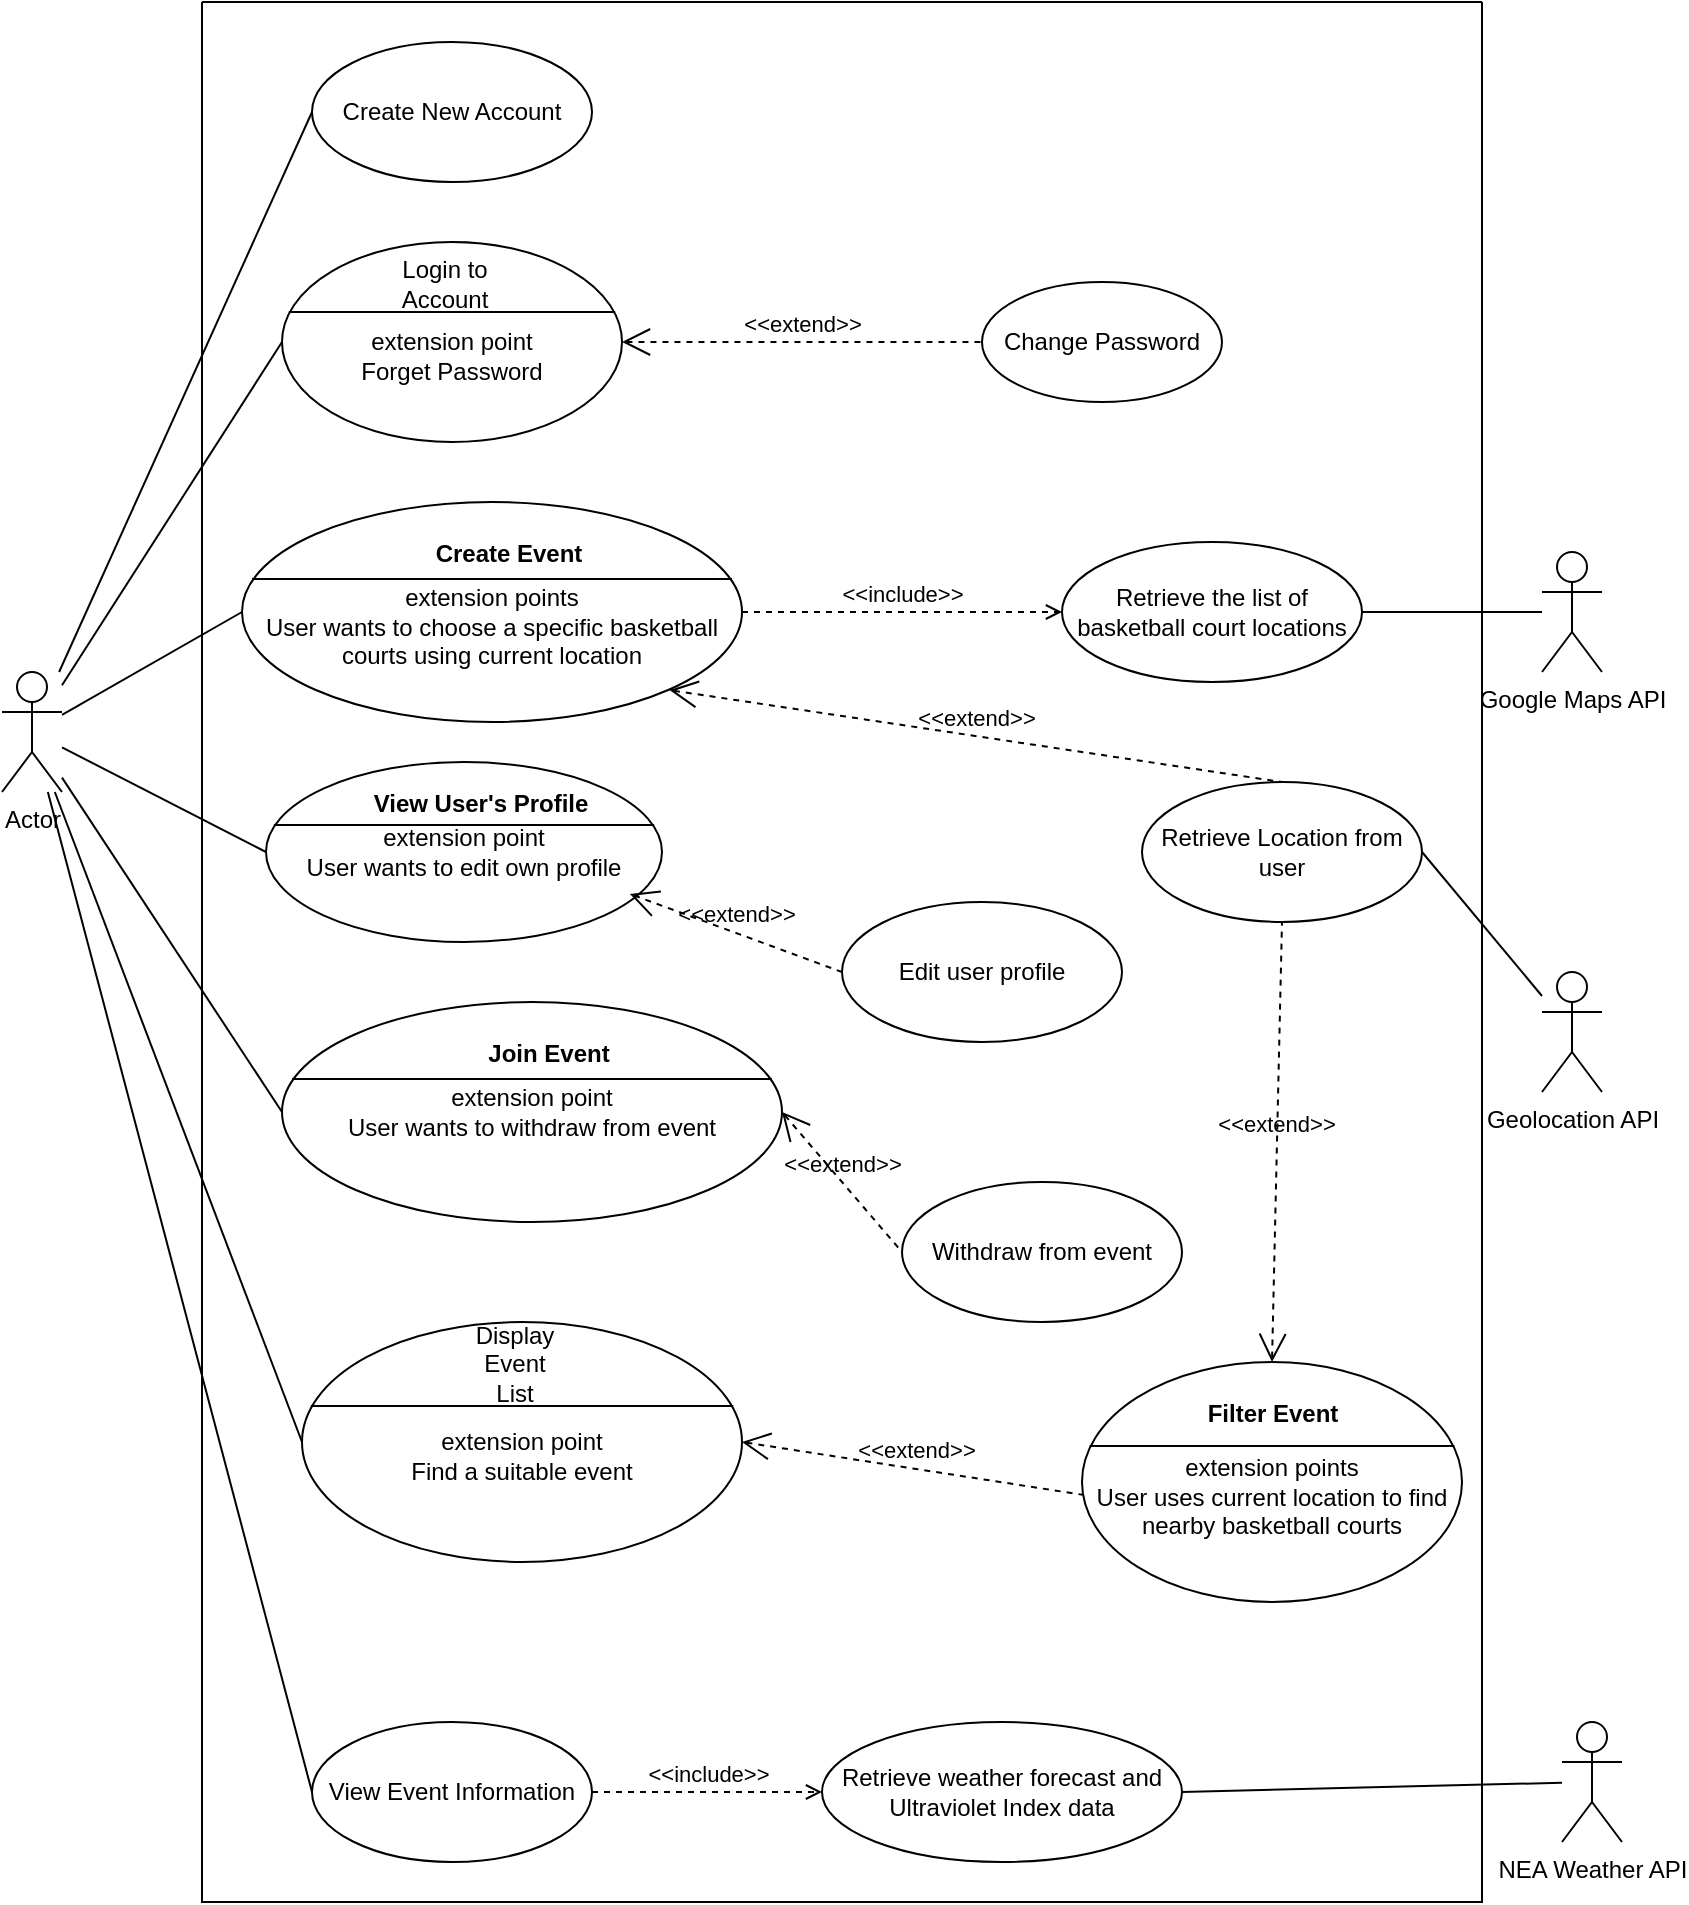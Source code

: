 <mxfile version="24.7.12">
  <diagram name="Page-1" id="Tv5fHizMDX_LoWI_HVtL">
    <mxGraphModel dx="1046" dy="1828" grid="1" gridSize="10" guides="1" tooltips="1" connect="1" arrows="1" fold="1" page="1" pageScale="1" pageWidth="850" pageHeight="1100" math="0" shadow="0">
      <root>
        <mxCell id="0" />
        <mxCell id="1" parent="0" />
        <mxCell id="2qr27qubsBFa9_mdYsr5-1" value="Actor" style="shape=umlActor;verticalLabelPosition=bottom;verticalAlign=top;html=1;outlineConnect=0;" vertex="1" parent="1">
          <mxGeometry x="10" y="275" width="30" height="60" as="geometry" />
        </mxCell>
        <mxCell id="2qr27qubsBFa9_mdYsr5-2" value="" style="swimlane;startSize=0;" vertex="1" parent="1">
          <mxGeometry x="110" y="-60" width="640" height="950" as="geometry" />
        </mxCell>
        <mxCell id="2qr27qubsBFa9_mdYsr5-11" value="Create New Account" style="ellipse;whiteSpace=wrap;html=1;" vertex="1" parent="2qr27qubsBFa9_mdYsr5-2">
          <mxGeometry x="55" y="20" width="140" height="70" as="geometry" />
        </mxCell>
        <mxCell id="2qr27qubsBFa9_mdYsr5-13" value="Withdraw from event" style="ellipse;whiteSpace=wrap;html=1;" vertex="1" parent="2qr27qubsBFa9_mdYsr5-2">
          <mxGeometry x="350" y="590" width="140" height="70" as="geometry" />
        </mxCell>
        <mxCell id="2qr27qubsBFa9_mdYsr5-20" value="&lt;br&gt;extension point&lt;br&gt;&lt;div&gt;Forget Password&lt;/div&gt;" style="html=1;shape=mxgraph.sysml.useCaseExtPt;whiteSpace=wrap;align=center;" vertex="1" parent="2qr27qubsBFa9_mdYsr5-2">
          <mxGeometry x="40" y="120" width="170" height="100" as="geometry" />
        </mxCell>
        <mxCell id="2qr27qubsBFa9_mdYsr5-21" value="&lt;span style=&quot;font-weight: 400; text-wrap: wrap;&quot;&gt;Login to Account&lt;/span&gt;" style="resizable=0;html=1;verticalAlign=middle;align=center;labelBackgroundColor=none;fontStyle=1;" connectable="0" vertex="1" parent="2qr27qubsBFa9_mdYsr5-20">
          <mxGeometry x="85" y="21.25" as="geometry">
            <mxPoint x="-4" y="-1" as="offset" />
          </mxGeometry>
        </mxCell>
        <mxCell id="2qr27qubsBFa9_mdYsr5-32" value="&lt;span style=&quot;font-weight: normal;&quot;&gt;Change Password&lt;/span&gt;" style="shape=ellipse;html=1;strokeWidth=1;fontStyle=1;whiteSpace=wrap;align=center;perimeter=ellipsePerimeter;" vertex="1" parent="2qr27qubsBFa9_mdYsr5-2">
          <mxGeometry x="390" y="140" width="120" height="60" as="geometry" />
        </mxCell>
        <mxCell id="2qr27qubsBFa9_mdYsr5-33" value="&amp;lt;&amp;lt;extend&amp;gt;&amp;gt;" style="edgeStyle=none;html=1;startArrow=open;endArrow=none;startSize=12;verticalAlign=bottom;dashed=1;labelBackgroundColor=none;rounded=0;exitX=1;exitY=0.5;exitDx=0;exitDy=0;exitPerimeter=0;entryX=0;entryY=0.5;entryDx=0;entryDy=0;" edge="1" parent="2qr27qubsBFa9_mdYsr5-2" source="2qr27qubsBFa9_mdYsr5-20" target="2qr27qubsBFa9_mdYsr5-32">
          <mxGeometry width="160" relative="1" as="geometry">
            <mxPoint x="-70" y="380" as="sourcePoint" />
            <mxPoint x="90" y="380" as="targetPoint" />
          </mxGeometry>
        </mxCell>
        <mxCell id="2qr27qubsBFa9_mdYsr5-34" value="&amp;lt;&amp;lt;extend&amp;gt;&amp;gt;" style="edgeStyle=none;html=1;startArrow=open;endArrow=none;startSize=12;verticalAlign=bottom;dashed=1;labelBackgroundColor=none;rounded=0;exitX=1;exitY=0.5;exitDx=0;exitDy=0;exitPerimeter=0;entryX=0.021;entryY=0.558;entryDx=0;entryDy=0;entryPerimeter=0;" edge="1" parent="2qr27qubsBFa9_mdYsr5-2" source="2qr27qubsBFa9_mdYsr5-35" target="2qr27qubsBFa9_mdYsr5-66">
          <mxGeometry width="160" relative="1" as="geometry">
            <mxPoint x="-70" y="780" as="sourcePoint" />
            <mxPoint x="90" y="780" as="targetPoint" />
          </mxGeometry>
        </mxCell>
        <mxCell id="2qr27qubsBFa9_mdYsr5-35" value="&lt;br&gt;extension point&lt;br&gt;&lt;div&gt;Find a suitable event&lt;/div&gt;" style="html=1;shape=mxgraph.sysml.useCaseExtPt;whiteSpace=wrap;align=center;" vertex="1" parent="2qr27qubsBFa9_mdYsr5-2">
          <mxGeometry x="50" y="660" width="220" height="120" as="geometry" />
        </mxCell>
        <mxCell id="2qr27qubsBFa9_mdYsr5-36" value="&lt;span style=&quot;font-weight: 400; text-wrap: wrap;&quot;&gt;Display Event List&lt;/span&gt;" style="resizable=0;html=1;verticalAlign=middle;align=center;labelBackgroundColor=none;fontStyle=1;" connectable="0" vertex="1" parent="2qr27qubsBFa9_mdYsr5-35">
          <mxGeometry x="104" y="24" as="geometry">
            <mxPoint x="2" y="-3" as="offset" />
          </mxGeometry>
        </mxCell>
        <mxCell id="2qr27qubsBFa9_mdYsr5-37" value="Retrieve Location from user" style="ellipse;whiteSpace=wrap;html=1;" vertex="1" parent="2qr27qubsBFa9_mdYsr5-2">
          <mxGeometry x="470" y="390" width="140" height="70" as="geometry" />
        </mxCell>
        <mxCell id="2qr27qubsBFa9_mdYsr5-41" value="Retrieve the list of basketball court locations" style="ellipse;whiteSpace=wrap;html=1;" vertex="1" parent="2qr27qubsBFa9_mdYsr5-2">
          <mxGeometry x="430" y="270" width="150" height="70" as="geometry" />
        </mxCell>
        <mxCell id="2qr27qubsBFa9_mdYsr5-42" value="Retrieve weather forecast and Ultraviolet Index data" style="ellipse;whiteSpace=wrap;html=1;" vertex="1" parent="2qr27qubsBFa9_mdYsr5-2">
          <mxGeometry x="310" y="860" width="180" height="70" as="geometry" />
        </mxCell>
        <mxCell id="2qr27qubsBFa9_mdYsr5-46" value="View Event Information" style="ellipse;whiteSpace=wrap;html=1;" vertex="1" parent="2qr27qubsBFa9_mdYsr5-2">
          <mxGeometry x="55" y="860" width="140" height="70" as="geometry" />
        </mxCell>
        <mxCell id="2qr27qubsBFa9_mdYsr5-49" value="&amp;lt;&amp;lt;include&amp;gt;&amp;gt;" style="edgeStyle=none;html=1;endArrow=open;verticalAlign=bottom;dashed=1;labelBackgroundColor=none;rounded=0;exitX=1;exitY=0.5;exitDx=0;exitDy=0;entryX=0;entryY=0.5;entryDx=0;entryDy=0;" edge="1" parent="2qr27qubsBFa9_mdYsr5-2" source="2qr27qubsBFa9_mdYsr5-46" target="2qr27qubsBFa9_mdYsr5-42">
          <mxGeometry width="160" relative="1" as="geometry">
            <mxPoint x="30" y="830" as="sourcePoint" />
            <mxPoint x="190" y="830" as="targetPoint" />
          </mxGeometry>
        </mxCell>
        <mxCell id="2qr27qubsBFa9_mdYsr5-64" value="&amp;lt;&amp;lt;include&amp;gt;&amp;gt;" style="edgeStyle=none;html=1;endArrow=open;verticalAlign=bottom;dashed=1;labelBackgroundColor=none;rounded=0;entryX=0;entryY=0.5;entryDx=0;entryDy=0;exitX=1;exitY=0.5;exitDx=0;exitDy=0;exitPerimeter=0;" edge="1" parent="2qr27qubsBFa9_mdYsr5-2" source="2qr27qubsBFa9_mdYsr5-70" target="2qr27qubsBFa9_mdYsr5-41">
          <mxGeometry width="160" relative="1" as="geometry">
            <mxPoint x="269.997" y="330" as="sourcePoint" />
            <mxPoint x="290.91" y="672.98" as="targetPoint" />
          </mxGeometry>
        </mxCell>
        <mxCell id="2qr27qubsBFa9_mdYsr5-66" value="&lt;br&gt;extension points&lt;br&gt;User uses current location to find nearby basketball courts" style="html=1;shape=mxgraph.sysml.useCaseExtPt;whiteSpace=wrap;align=center;" vertex="1" parent="2qr27qubsBFa9_mdYsr5-2">
          <mxGeometry x="440" y="680" width="190" height="120" as="geometry" />
        </mxCell>
        <mxCell id="2qr27qubsBFa9_mdYsr5-67" value="Filter Event" style="resizable=0;html=1;verticalAlign=middle;align=center;labelBackgroundColor=none;fontStyle=1;" connectable="0" vertex="1" parent="2qr27qubsBFa9_mdYsr5-66">
          <mxGeometry x="95" y="25.5" as="geometry" />
        </mxCell>
        <mxCell id="2qr27qubsBFa9_mdYsr5-68" value="&amp;lt;&amp;lt;extend&amp;gt;&amp;gt;" style="edgeStyle=none;html=1;startArrow=open;endArrow=none;startSize=12;verticalAlign=bottom;dashed=1;labelBackgroundColor=none;rounded=0;exitX=0.5;exitY=0;exitDx=0;exitDy=0;exitPerimeter=0;entryX=0.5;entryY=1;entryDx=0;entryDy=0;" edge="1" parent="2qr27qubsBFa9_mdYsr5-2" source="2qr27qubsBFa9_mdYsr5-66" target="2qr27qubsBFa9_mdYsr5-37">
          <mxGeometry width="160" relative="1" as="geometry">
            <mxPoint x="100" y="570" as="sourcePoint" />
            <mxPoint x="260" y="570" as="targetPoint" />
          </mxGeometry>
        </mxCell>
        <mxCell id="2qr27qubsBFa9_mdYsr5-70" value="&lt;br&gt;extension points&lt;div&gt;User wants to choose a specific basketball courts using current location&lt;/div&gt;" style="html=1;shape=mxgraph.sysml.useCaseExtPt;whiteSpace=wrap;align=center;" vertex="1" parent="2qr27qubsBFa9_mdYsr5-2">
          <mxGeometry x="20" y="250" width="250" height="110" as="geometry" />
        </mxCell>
        <mxCell id="2qr27qubsBFa9_mdYsr5-71" value="Create Event" style="resizable=0;html=1;verticalAlign=middle;align=center;labelBackgroundColor=none;fontStyle=1;" connectable="0" vertex="1" parent="2qr27qubsBFa9_mdYsr5-70">
          <mxGeometry x="125.0" y="23.375" as="geometry">
            <mxPoint x="8" y="2" as="offset" />
          </mxGeometry>
        </mxCell>
        <mxCell id="2qr27qubsBFa9_mdYsr5-72" value="&amp;lt;&amp;lt;extend&amp;gt;&amp;gt;" style="edgeStyle=none;html=1;startArrow=open;endArrow=none;startSize=12;verticalAlign=bottom;dashed=1;labelBackgroundColor=none;rounded=0;entryX=0.5;entryY=0;entryDx=0;entryDy=0;exitX=0.855;exitY=0.855;exitDx=0;exitDy=0;exitPerimeter=0;" edge="1" parent="2qr27qubsBFa9_mdYsr5-2" source="2qr27qubsBFa9_mdYsr5-70" target="2qr27qubsBFa9_mdYsr5-37">
          <mxGeometry width="160" relative="1" as="geometry">
            <mxPoint x="100" y="490" as="sourcePoint" />
            <mxPoint x="260" y="490" as="targetPoint" />
          </mxGeometry>
        </mxCell>
        <mxCell id="2qr27qubsBFa9_mdYsr5-73" value="extension point&lt;div&gt;User wants to withdraw from event&lt;/div&gt;" style="html=1;shape=mxgraph.sysml.useCaseExtPt;whiteSpace=wrap;align=center;" vertex="1" parent="2qr27qubsBFa9_mdYsr5-2">
          <mxGeometry x="40" y="500" width="250" height="110" as="geometry" />
        </mxCell>
        <mxCell id="2qr27qubsBFa9_mdYsr5-74" value="Join Event" style="resizable=0;html=1;verticalAlign=middle;align=center;labelBackgroundColor=none;fontStyle=1;" connectable="0" vertex="1" parent="2qr27qubsBFa9_mdYsr5-73">
          <mxGeometry x="125.0" y="23.375" as="geometry">
            <mxPoint x="8" y="2" as="offset" />
          </mxGeometry>
        </mxCell>
        <mxCell id="2qr27qubsBFa9_mdYsr5-76" value="extension point&lt;div style=&quot;line-height: 120%;&quot;&gt;User wants to edit own profile&lt;/div&gt;" style="html=1;shape=mxgraph.sysml.useCaseExtPt;whiteSpace=wrap;align=center;" vertex="1" parent="2qr27qubsBFa9_mdYsr5-2">
          <mxGeometry x="32" y="380" width="198" height="90" as="geometry" />
        </mxCell>
        <mxCell id="2qr27qubsBFa9_mdYsr5-77" value="View User&#39;s Profile" style="resizable=0;html=1;verticalAlign=middle;align=center;labelBackgroundColor=none;fontStyle=1;" connectable="0" vertex="1" parent="2qr27qubsBFa9_mdYsr5-76">
          <mxGeometry x="99.0" y="19.125" as="geometry">
            <mxPoint x="8" y="2" as="offset" />
          </mxGeometry>
        </mxCell>
        <mxCell id="2qr27qubsBFa9_mdYsr5-78" value="Edit user profile" style="ellipse;whiteSpace=wrap;html=1;" vertex="1" parent="2qr27qubsBFa9_mdYsr5-2">
          <mxGeometry x="320" y="450" width="140" height="70" as="geometry" />
        </mxCell>
        <mxCell id="2qr27qubsBFa9_mdYsr5-79" value="&amp;lt;&amp;lt;extend&amp;gt;&amp;gt;" style="edgeStyle=none;html=1;startArrow=open;endArrow=none;startSize=12;verticalAlign=bottom;dashed=1;labelBackgroundColor=none;rounded=0;entryX=0;entryY=0.5;entryDx=0;entryDy=0;exitX=0.919;exitY=0.733;exitDx=0;exitDy=0;exitPerimeter=0;" edge="1" parent="2qr27qubsBFa9_mdYsr5-2" source="2qr27qubsBFa9_mdYsr5-76" target="2qr27qubsBFa9_mdYsr5-78">
          <mxGeometry width="160" relative="1" as="geometry">
            <mxPoint x="230" y="430" as="sourcePoint" />
            <mxPoint x="481" y="566" as="targetPoint" />
          </mxGeometry>
        </mxCell>
        <mxCell id="2qr27qubsBFa9_mdYsr5-81" value="&amp;lt;&amp;lt;extend&amp;gt;&amp;gt;" style="edgeStyle=none;html=1;startArrow=open;endArrow=none;startSize=12;verticalAlign=bottom;dashed=1;labelBackgroundColor=none;rounded=0;entryX=0;entryY=0.5;entryDx=0;entryDy=0;exitX=1;exitY=0.5;exitDx=0;exitDy=0;exitPerimeter=0;" edge="1" parent="2qr27qubsBFa9_mdYsr5-2" source="2qr27qubsBFa9_mdYsr5-73" target="2qr27qubsBFa9_mdYsr5-13">
          <mxGeometry width="160" relative="1" as="geometry">
            <mxPoint x="224" y="456" as="sourcePoint" />
            <mxPoint x="330" y="495" as="targetPoint" />
          </mxGeometry>
        </mxCell>
        <mxCell id="2qr27qubsBFa9_mdYsr5-23" value="" style="edgeStyle=none;html=1;endArrow=none;verticalAlign=bottom;rounded=0;entryX=0;entryY=0.5;entryDx=0;entryDy=0;" edge="1" parent="1" source="2qr27qubsBFa9_mdYsr5-1" target="2qr27qubsBFa9_mdYsr5-11">
          <mxGeometry width="160" relative="1" as="geometry">
            <mxPoint x="130" y="240" as="sourcePoint" />
            <mxPoint x="310" y="290" as="targetPoint" />
          </mxGeometry>
        </mxCell>
        <mxCell id="2qr27qubsBFa9_mdYsr5-24" value="" style="edgeStyle=none;html=1;endArrow=none;verticalAlign=bottom;rounded=0;entryX=0;entryY=0.5;entryDx=0;entryDy=0;entryPerimeter=0;" edge="1" parent="1" source="2qr27qubsBFa9_mdYsr5-1" target="2qr27qubsBFa9_mdYsr5-20">
          <mxGeometry width="160" relative="1" as="geometry">
            <mxPoint x="130" y="240" as="sourcePoint" />
            <mxPoint x="310" y="290" as="targetPoint" />
          </mxGeometry>
        </mxCell>
        <mxCell id="2qr27qubsBFa9_mdYsr5-25" value="" style="edgeStyle=none;html=1;endArrow=none;verticalAlign=bottom;rounded=0;entryX=0;entryY=0.5;entryDx=0;entryDy=0;entryPerimeter=0;" edge="1" parent="1" source="2qr27qubsBFa9_mdYsr5-1" target="2qr27qubsBFa9_mdYsr5-70">
          <mxGeometry width="160" relative="1" as="geometry">
            <mxPoint x="130" y="240" as="sourcePoint" />
            <mxPoint x="202.94" y="222" as="targetPoint" />
          </mxGeometry>
        </mxCell>
        <mxCell id="2qr27qubsBFa9_mdYsr5-26" value="" style="edgeStyle=none;html=1;endArrow=none;verticalAlign=bottom;rounded=0;entryX=0;entryY=0.5;entryDx=0;entryDy=0;entryPerimeter=0;" edge="1" parent="1" source="2qr27qubsBFa9_mdYsr5-1" target="2qr27qubsBFa9_mdYsr5-76">
          <mxGeometry width="160" relative="1" as="geometry">
            <mxPoint x="130" y="240" as="sourcePoint" />
            <mxPoint x="215" y="375" as="targetPoint" />
          </mxGeometry>
        </mxCell>
        <mxCell id="2qr27qubsBFa9_mdYsr5-29" value="" style="edgeStyle=none;html=1;endArrow=none;verticalAlign=bottom;rounded=0;entryX=0;entryY=0.5;entryDx=0;entryDy=0;entryPerimeter=0;" edge="1" parent="1" source="2qr27qubsBFa9_mdYsr5-1" target="2qr27qubsBFa9_mdYsr5-73">
          <mxGeometry width="160" relative="1" as="geometry">
            <mxPoint x="130" y="240" as="sourcePoint" />
            <mxPoint x="235" y="475" as="targetPoint" />
          </mxGeometry>
        </mxCell>
        <mxCell id="2qr27qubsBFa9_mdYsr5-31" value="" style="edgeStyle=none;html=1;endArrow=none;verticalAlign=bottom;rounded=0;entryX=0;entryY=0.5;entryDx=0;entryDy=0;entryPerimeter=0;" edge="1" parent="1" source="2qr27qubsBFa9_mdYsr5-1" target="2qr27qubsBFa9_mdYsr5-35">
          <mxGeometry width="160" relative="1" as="geometry">
            <mxPoint x="130" y="240" as="sourcePoint" />
            <mxPoint x="310" y="390" as="targetPoint" />
          </mxGeometry>
        </mxCell>
        <mxCell id="2qr27qubsBFa9_mdYsr5-38" value="Geolocation API" style="shape=umlActor;verticalLabelPosition=bottom;verticalAlign=top;html=1;" vertex="1" parent="1">
          <mxGeometry x="780" y="425" width="30" height="60" as="geometry" />
        </mxCell>
        <mxCell id="2qr27qubsBFa9_mdYsr5-39" value="" style="edgeStyle=none;html=1;endArrow=none;verticalAlign=bottom;rounded=0;exitX=1;exitY=0.5;exitDx=0;exitDy=0;" edge="1" parent="1" source="2qr27qubsBFa9_mdYsr5-37" target="2qr27qubsBFa9_mdYsr5-38">
          <mxGeometry width="160" relative="1" as="geometry">
            <mxPoint x="330" y="330" as="sourcePoint" />
            <mxPoint x="490" y="330" as="targetPoint" />
          </mxGeometry>
        </mxCell>
        <mxCell id="2qr27qubsBFa9_mdYsr5-40" value="Google Maps API" style="shape=umlActor;html=1;verticalLabelPosition=bottom;verticalAlign=top;align=center;" vertex="1" parent="1">
          <mxGeometry x="780" y="215" width="30" height="60" as="geometry" />
        </mxCell>
        <mxCell id="2qr27qubsBFa9_mdYsr5-43" value="NEA Weather API" style="shape=umlActor;html=1;verticalLabelPosition=bottom;verticalAlign=top;align=center;" vertex="1" parent="1">
          <mxGeometry x="790" y="800" width="30" height="60" as="geometry" />
        </mxCell>
        <mxCell id="2qr27qubsBFa9_mdYsr5-44" value="" style="edgeStyle=none;html=1;endArrow=none;verticalAlign=bottom;rounded=0;entryX=1;entryY=0.5;entryDx=0;entryDy=0;" edge="1" parent="1" source="2qr27qubsBFa9_mdYsr5-40" target="2qr27qubsBFa9_mdYsr5-41">
          <mxGeometry width="160" relative="1" as="geometry">
            <mxPoint x="330" y="370" as="sourcePoint" />
            <mxPoint x="490" y="370" as="targetPoint" />
          </mxGeometry>
        </mxCell>
        <mxCell id="2qr27qubsBFa9_mdYsr5-45" value="" style="edgeStyle=none;html=1;endArrow=none;verticalAlign=bottom;rounded=0;entryX=1;entryY=0.5;entryDx=0;entryDy=0;" edge="1" parent="1" source="2qr27qubsBFa9_mdYsr5-43" target="2qr27qubsBFa9_mdYsr5-42">
          <mxGeometry width="160" relative="1" as="geometry">
            <mxPoint x="330" y="370" as="sourcePoint" />
            <mxPoint x="490" y="370" as="targetPoint" />
          </mxGeometry>
        </mxCell>
        <mxCell id="2qr27qubsBFa9_mdYsr5-47" value="" style="edgeStyle=none;html=1;endArrow=none;verticalAlign=bottom;rounded=0;entryX=0;entryY=0.5;entryDx=0;entryDy=0;" edge="1" parent="1" source="2qr27qubsBFa9_mdYsr5-1" target="2qr27qubsBFa9_mdYsr5-46">
          <mxGeometry width="160" relative="1" as="geometry">
            <mxPoint x="130" y="240" as="sourcePoint" />
            <mxPoint x="490" y="560" as="targetPoint" />
          </mxGeometry>
        </mxCell>
      </root>
    </mxGraphModel>
  </diagram>
</mxfile>
